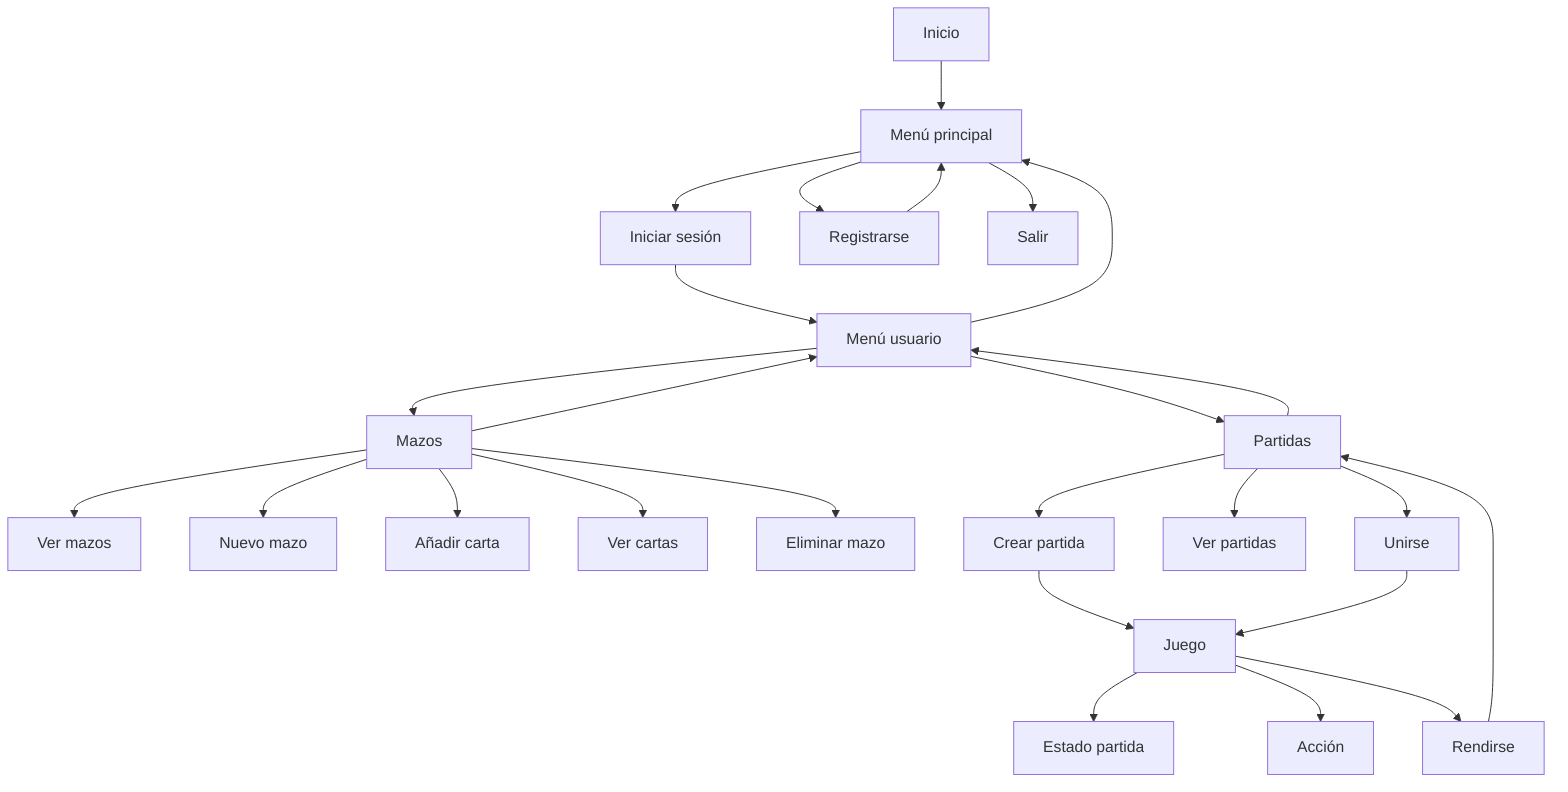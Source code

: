 flowchart TD
    Inicio --> Menu["Menú principal"]
    Menu --> Login["Iniciar sesión"]
    Menu --> Registro["Registrarse"]
    Menu --> Fin["Salir"]

    Login --> Principal["Menú usuario"]
    Registro --> Menu

    Principal --> Mazos
    Principal --> Partidas
    Principal --> Menu

    Mazos --> VerMazos["Ver mazos"]
    Mazos --> CrearMazo["Nuevo mazo"]
    Mazos --> AñadirCarta["Añadir carta"]
    Mazos --> VerCartas["Ver cartas"]
    Mazos --> EliminarMazo["Eliminar mazo"]
    Mazos --> Principal

    Partidas --> NuevaPartida["Crear partida"]
    Partidas --> VerPartidas["Ver partidas"]
    Partidas --> UnirsePartida["Unirse"]
    Partidas --> Principal

    NuevaPartida --> Juego
    UnirsePartida --> Juego

    Juego --> Estado["Estado partida"]
    Juego --> Accion["Acción"]
    Juego --> Rendirse["Rendirse"]
    Rendirse --> Partidas